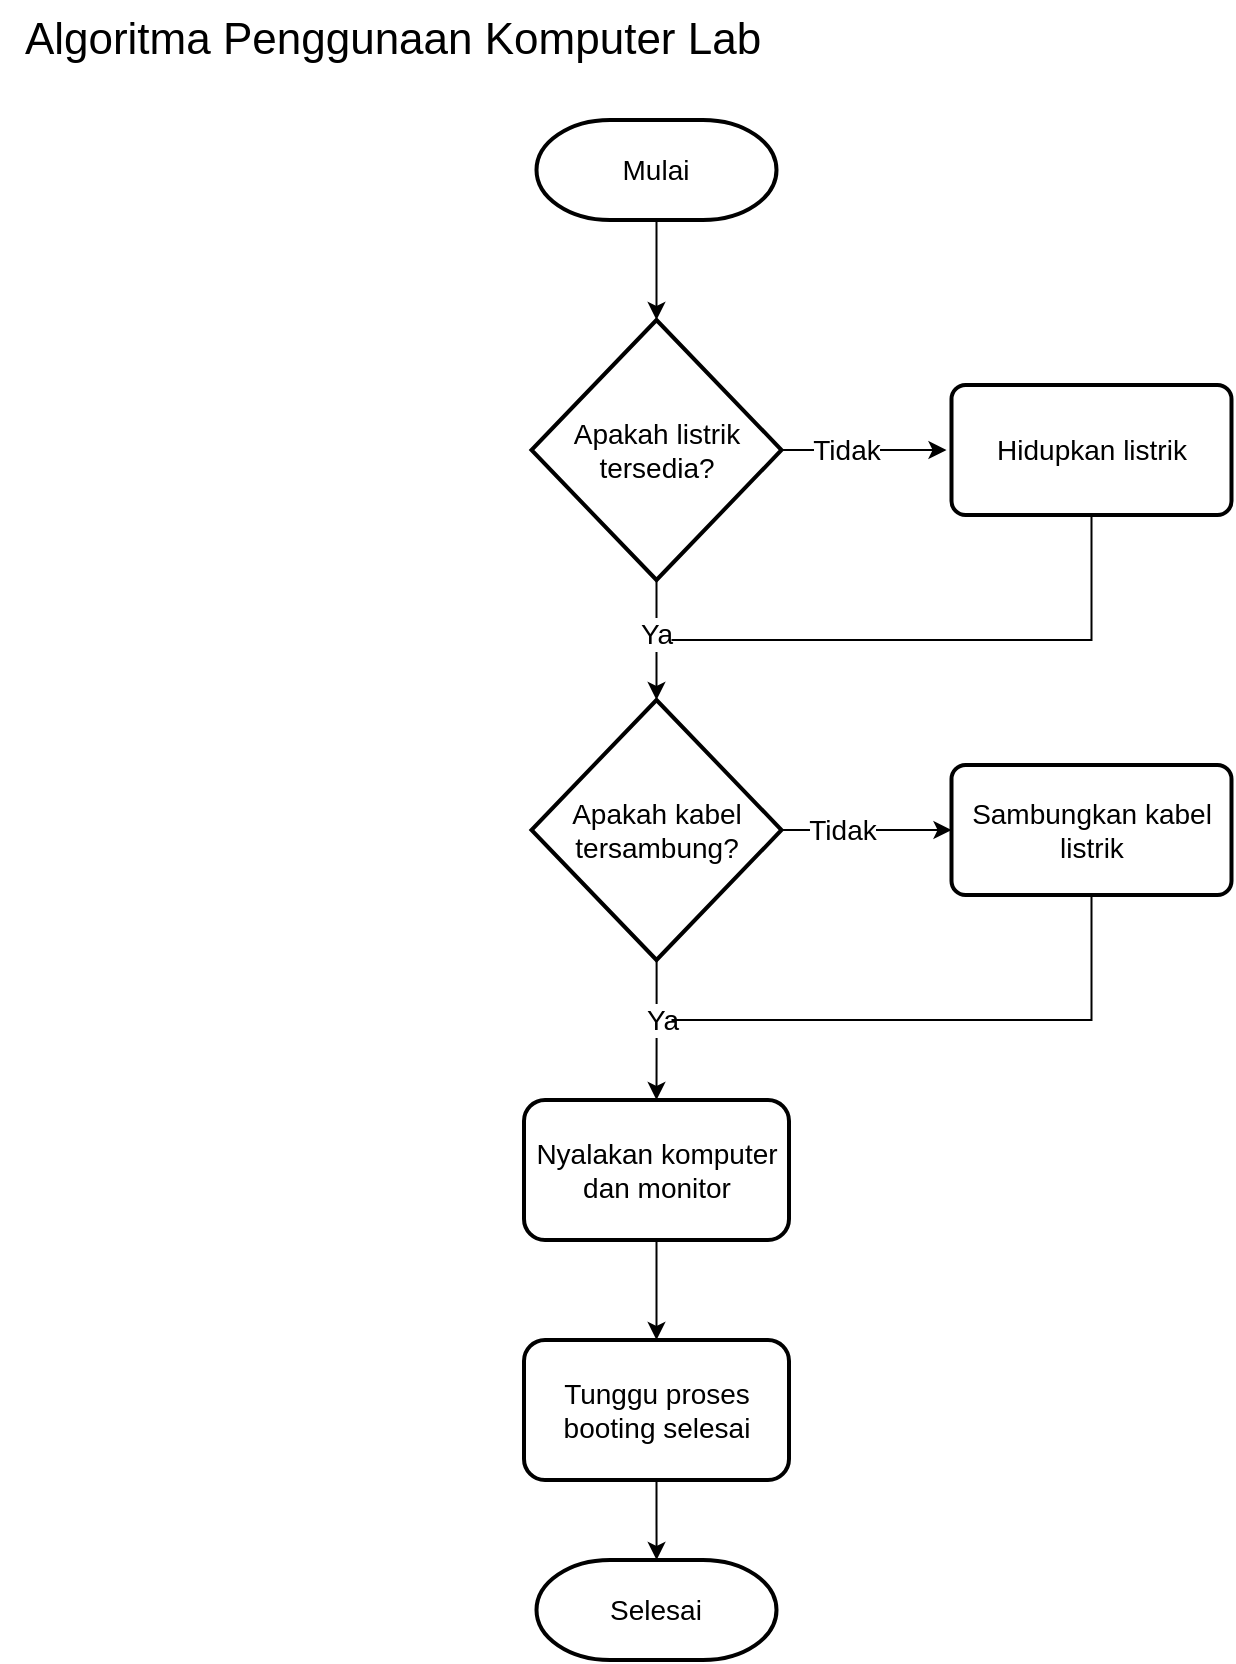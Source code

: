 <mxfile version="24.7.7">
  <diagram name="Page-1" id="3fZvi5DwkquwfYsCndSo">
    <mxGraphModel dx="1050" dy="581" grid="1" gridSize="10" guides="1" tooltips="1" connect="1" arrows="1" fold="1" page="1" pageScale="1" pageWidth="850" pageHeight="1100" math="0" shadow="0">
      <root>
        <mxCell id="0" />
        <mxCell id="1" parent="0" />
        <mxCell id="Nv3vTx3vPGKNBrUeAZSQ-3" value="" style="edgeStyle=orthogonalEdgeStyle;rounded=0;orthogonalLoop=1;jettySize=auto;html=1;" parent="1" source="Nv3vTx3vPGKNBrUeAZSQ-1" target="Nv3vTx3vPGKNBrUeAZSQ-2" edge="1">
          <mxGeometry relative="1" as="geometry" />
        </mxCell>
        <mxCell id="Nv3vTx3vPGKNBrUeAZSQ-1" value="&lt;font style=&quot;font-size: 14px;&quot;&gt;Mulai&lt;/font&gt;" style="strokeWidth=2;html=1;shape=mxgraph.flowchart.terminator;whiteSpace=wrap;" parent="1" vertex="1">
          <mxGeometry x="276.25" y="70" width="120" height="50" as="geometry" />
        </mxCell>
        <mxCell id="Nv3vTx3vPGKNBrUeAZSQ-5" value="" style="edgeStyle=orthogonalEdgeStyle;rounded=0;orthogonalLoop=1;jettySize=auto;html=1;" parent="1" source="Nv3vTx3vPGKNBrUeAZSQ-2" edge="1">
          <mxGeometry relative="1" as="geometry">
            <mxPoint x="481.25" y="235" as="targetPoint" />
          </mxGeometry>
        </mxCell>
        <mxCell id="16eeBj9FRrafxX4BHE6X-1" value="&lt;font style=&quot;font-size: 14px;&quot;&gt;Tidak&lt;/font&gt;" style="edgeLabel;html=1;align=center;verticalAlign=middle;resizable=0;points=[];" vertex="1" connectable="0" parent="Nv3vTx3vPGKNBrUeAZSQ-5">
          <mxGeometry x="-0.229" relative="1" as="geometry">
            <mxPoint as="offset" />
          </mxGeometry>
        </mxCell>
        <mxCell id="16eeBj9FRrafxX4BHE6X-3" value="" style="edgeStyle=orthogonalEdgeStyle;rounded=0;orthogonalLoop=1;jettySize=auto;html=1;" edge="1" parent="1" source="Nv3vTx3vPGKNBrUeAZSQ-2" target="Nv3vTx3vPGKNBrUeAZSQ-8">
          <mxGeometry relative="1" as="geometry" />
        </mxCell>
        <mxCell id="16eeBj9FRrafxX4BHE6X-4" value="&lt;font style=&quot;font-size: 14px;&quot;&gt;Ya&lt;/font&gt;" style="edgeLabel;html=1;align=center;verticalAlign=middle;resizable=0;points=[];" vertex="1" connectable="0" parent="16eeBj9FRrafxX4BHE6X-3">
          <mxGeometry x="-0.107" y="-1" relative="1" as="geometry">
            <mxPoint as="offset" />
          </mxGeometry>
        </mxCell>
        <mxCell id="Nv3vTx3vPGKNBrUeAZSQ-2" value="&lt;font style=&quot;font-size: 14px;&quot;&gt;Apakah listrik tersedia?&lt;/font&gt;" style="rhombus;whiteSpace=wrap;html=1;strokeWidth=2;" parent="1" vertex="1">
          <mxGeometry x="273.75" y="170" width="125" height="130" as="geometry" />
        </mxCell>
        <mxCell id="16eeBj9FRrafxX4BHE6X-17" value="" style="edgeStyle=orthogonalEdgeStyle;rounded=0;orthogonalLoop=1;jettySize=auto;html=1;" edge="1" parent="1" source="Nv3vTx3vPGKNBrUeAZSQ-8" target="16eeBj9FRrafxX4BHE6X-16">
          <mxGeometry relative="1" as="geometry" />
        </mxCell>
        <mxCell id="16eeBj9FRrafxX4BHE6X-18" value="&lt;font style=&quot;font-size: 14px;&quot;&gt;Ya&lt;/font&gt;" style="edgeLabel;html=1;align=center;verticalAlign=middle;resizable=0;points=[];" vertex="1" connectable="0" parent="16eeBj9FRrafxX4BHE6X-17">
          <mxGeometry x="-0.153" y="2" relative="1" as="geometry">
            <mxPoint as="offset" />
          </mxGeometry>
        </mxCell>
        <mxCell id="Nv3vTx3vPGKNBrUeAZSQ-8" value="&lt;font style=&quot;font-size: 14px;&quot;&gt;Apakah kabel tersambung?&lt;/font&gt;" style="rhombus;whiteSpace=wrap;html=1;strokeWidth=2;" parent="1" vertex="1">
          <mxGeometry x="273.75" y="360" width="125" height="130" as="geometry" />
        </mxCell>
        <mxCell id="Nv3vTx3vPGKNBrUeAZSQ-10" value="" style="edgeStyle=orthogonalEdgeStyle;rounded=0;orthogonalLoop=1;jettySize=auto;html=1;exitX=1;exitY=0.5;exitDx=0;exitDy=0;" parent="1" source="Nv3vTx3vPGKNBrUeAZSQ-8" edge="1">
          <mxGeometry relative="1" as="geometry">
            <mxPoint x="408.75" y="245" as="sourcePoint" />
            <mxPoint x="483.75" y="425" as="targetPoint" />
          </mxGeometry>
        </mxCell>
        <mxCell id="16eeBj9FRrafxX4BHE6X-5" value="&lt;font style=&quot;font-size: 14px;&quot;&gt;Tidak&lt;/font&gt;" style="edgeLabel;html=1;align=center;verticalAlign=middle;resizable=0;points=[];" vertex="1" connectable="0" parent="Nv3vTx3vPGKNBrUeAZSQ-10">
          <mxGeometry x="-0.303" relative="1" as="geometry">
            <mxPoint as="offset" />
          </mxGeometry>
        </mxCell>
        <mxCell id="16eeBj9FRrafxX4BHE6X-8" value="&lt;font style=&quot;font-size: 14px;&quot;&gt;Hidupkan listrik&lt;/font&gt;" style="rounded=1;whiteSpace=wrap;html=1;absoluteArcSize=1;arcSize=14;strokeWidth=2;" vertex="1" parent="1">
          <mxGeometry x="483.75" y="202.5" width="140" height="65" as="geometry" />
        </mxCell>
        <mxCell id="16eeBj9FRrafxX4BHE6X-9" value="&lt;span style=&quot;font-size: 14px;&quot;&gt;Sambungkan kabel listrik&lt;/span&gt;" style="rounded=1;whiteSpace=wrap;html=1;absoluteArcSize=1;arcSize=14;strokeWidth=2;" vertex="1" parent="1">
          <mxGeometry x="483.75" y="392.5" width="140" height="65" as="geometry" />
        </mxCell>
        <mxCell id="16eeBj9FRrafxX4BHE6X-13" value="" style="endArrow=none;html=1;rounded=0;exitX=0.5;exitY=1;exitDx=0;exitDy=0;" edge="1" parent="1" source="16eeBj9FRrafxX4BHE6X-8">
          <mxGeometry width="50" height="50" relative="1" as="geometry">
            <mxPoint x="543.75" y="310" as="sourcePoint" />
            <mxPoint x="343.75" y="330" as="targetPoint" />
            <Array as="points">
              <mxPoint x="553.75" y="330" />
            </Array>
          </mxGeometry>
        </mxCell>
        <mxCell id="16eeBj9FRrafxX4BHE6X-23" value="" style="edgeStyle=orthogonalEdgeStyle;rounded=0;orthogonalLoop=1;jettySize=auto;html=1;" edge="1" parent="1" source="16eeBj9FRrafxX4BHE6X-16">
          <mxGeometry relative="1" as="geometry">
            <mxPoint x="336.25" y="680" as="targetPoint" />
          </mxGeometry>
        </mxCell>
        <mxCell id="16eeBj9FRrafxX4BHE6X-16" value="&lt;span style=&quot;font-size: 14px;&quot;&gt;Nyalakan komputer dan monitor&lt;/span&gt;" style="rounded=1;whiteSpace=wrap;html=1;strokeWidth=2;" vertex="1" parent="1">
          <mxGeometry x="270" y="560" width="132.5" height="70" as="geometry" />
        </mxCell>
        <mxCell id="16eeBj9FRrafxX4BHE6X-21" value="" style="endArrow=none;html=1;rounded=0;exitX=0.5;exitY=1;exitDx=0;exitDy=0;" edge="1" parent="1" source="16eeBj9FRrafxX4BHE6X-9">
          <mxGeometry width="50" height="50" relative="1" as="geometry">
            <mxPoint x="543.75" y="500" as="sourcePoint" />
            <mxPoint x="343.75" y="520" as="targetPoint" />
            <Array as="points">
              <mxPoint x="553.75" y="520" />
            </Array>
          </mxGeometry>
        </mxCell>
        <mxCell id="16eeBj9FRrafxX4BHE6X-26" value="" style="edgeStyle=orthogonalEdgeStyle;rounded=0;orthogonalLoop=1;jettySize=auto;html=1;" edge="1" parent="1" source="16eeBj9FRrafxX4BHE6X-24" target="16eeBj9FRrafxX4BHE6X-25">
          <mxGeometry relative="1" as="geometry" />
        </mxCell>
        <mxCell id="16eeBj9FRrafxX4BHE6X-24" value="&lt;span style=&quot;font-size: 14px;&quot;&gt;Tunggu proses booting selesai&lt;/span&gt;" style="rounded=1;whiteSpace=wrap;html=1;strokeWidth=2;" vertex="1" parent="1">
          <mxGeometry x="270" y="680" width="132.5" height="70" as="geometry" />
        </mxCell>
        <mxCell id="16eeBj9FRrafxX4BHE6X-25" value="&lt;font style=&quot;font-size: 14px;&quot;&gt;Selesai&lt;/font&gt;" style="strokeWidth=2;html=1;shape=mxgraph.flowchart.terminator;whiteSpace=wrap;" vertex="1" parent="1">
          <mxGeometry x="276.25" y="790" width="120" height="50" as="geometry" />
        </mxCell>
        <mxCell id="16eeBj9FRrafxX4BHE6X-27" value="&lt;font style=&quot;font-size: 22px;&quot;&gt;Algoritma Penggunaan Komputer Lab&lt;/font&gt;" style="text;html=1;align=center;verticalAlign=middle;resizable=0;points=[];autosize=1;strokeColor=none;fillColor=none;" vertex="1" parent="1">
          <mxGeometry x="8.75" y="10" width="390" height="40" as="geometry" />
        </mxCell>
      </root>
    </mxGraphModel>
  </diagram>
</mxfile>
